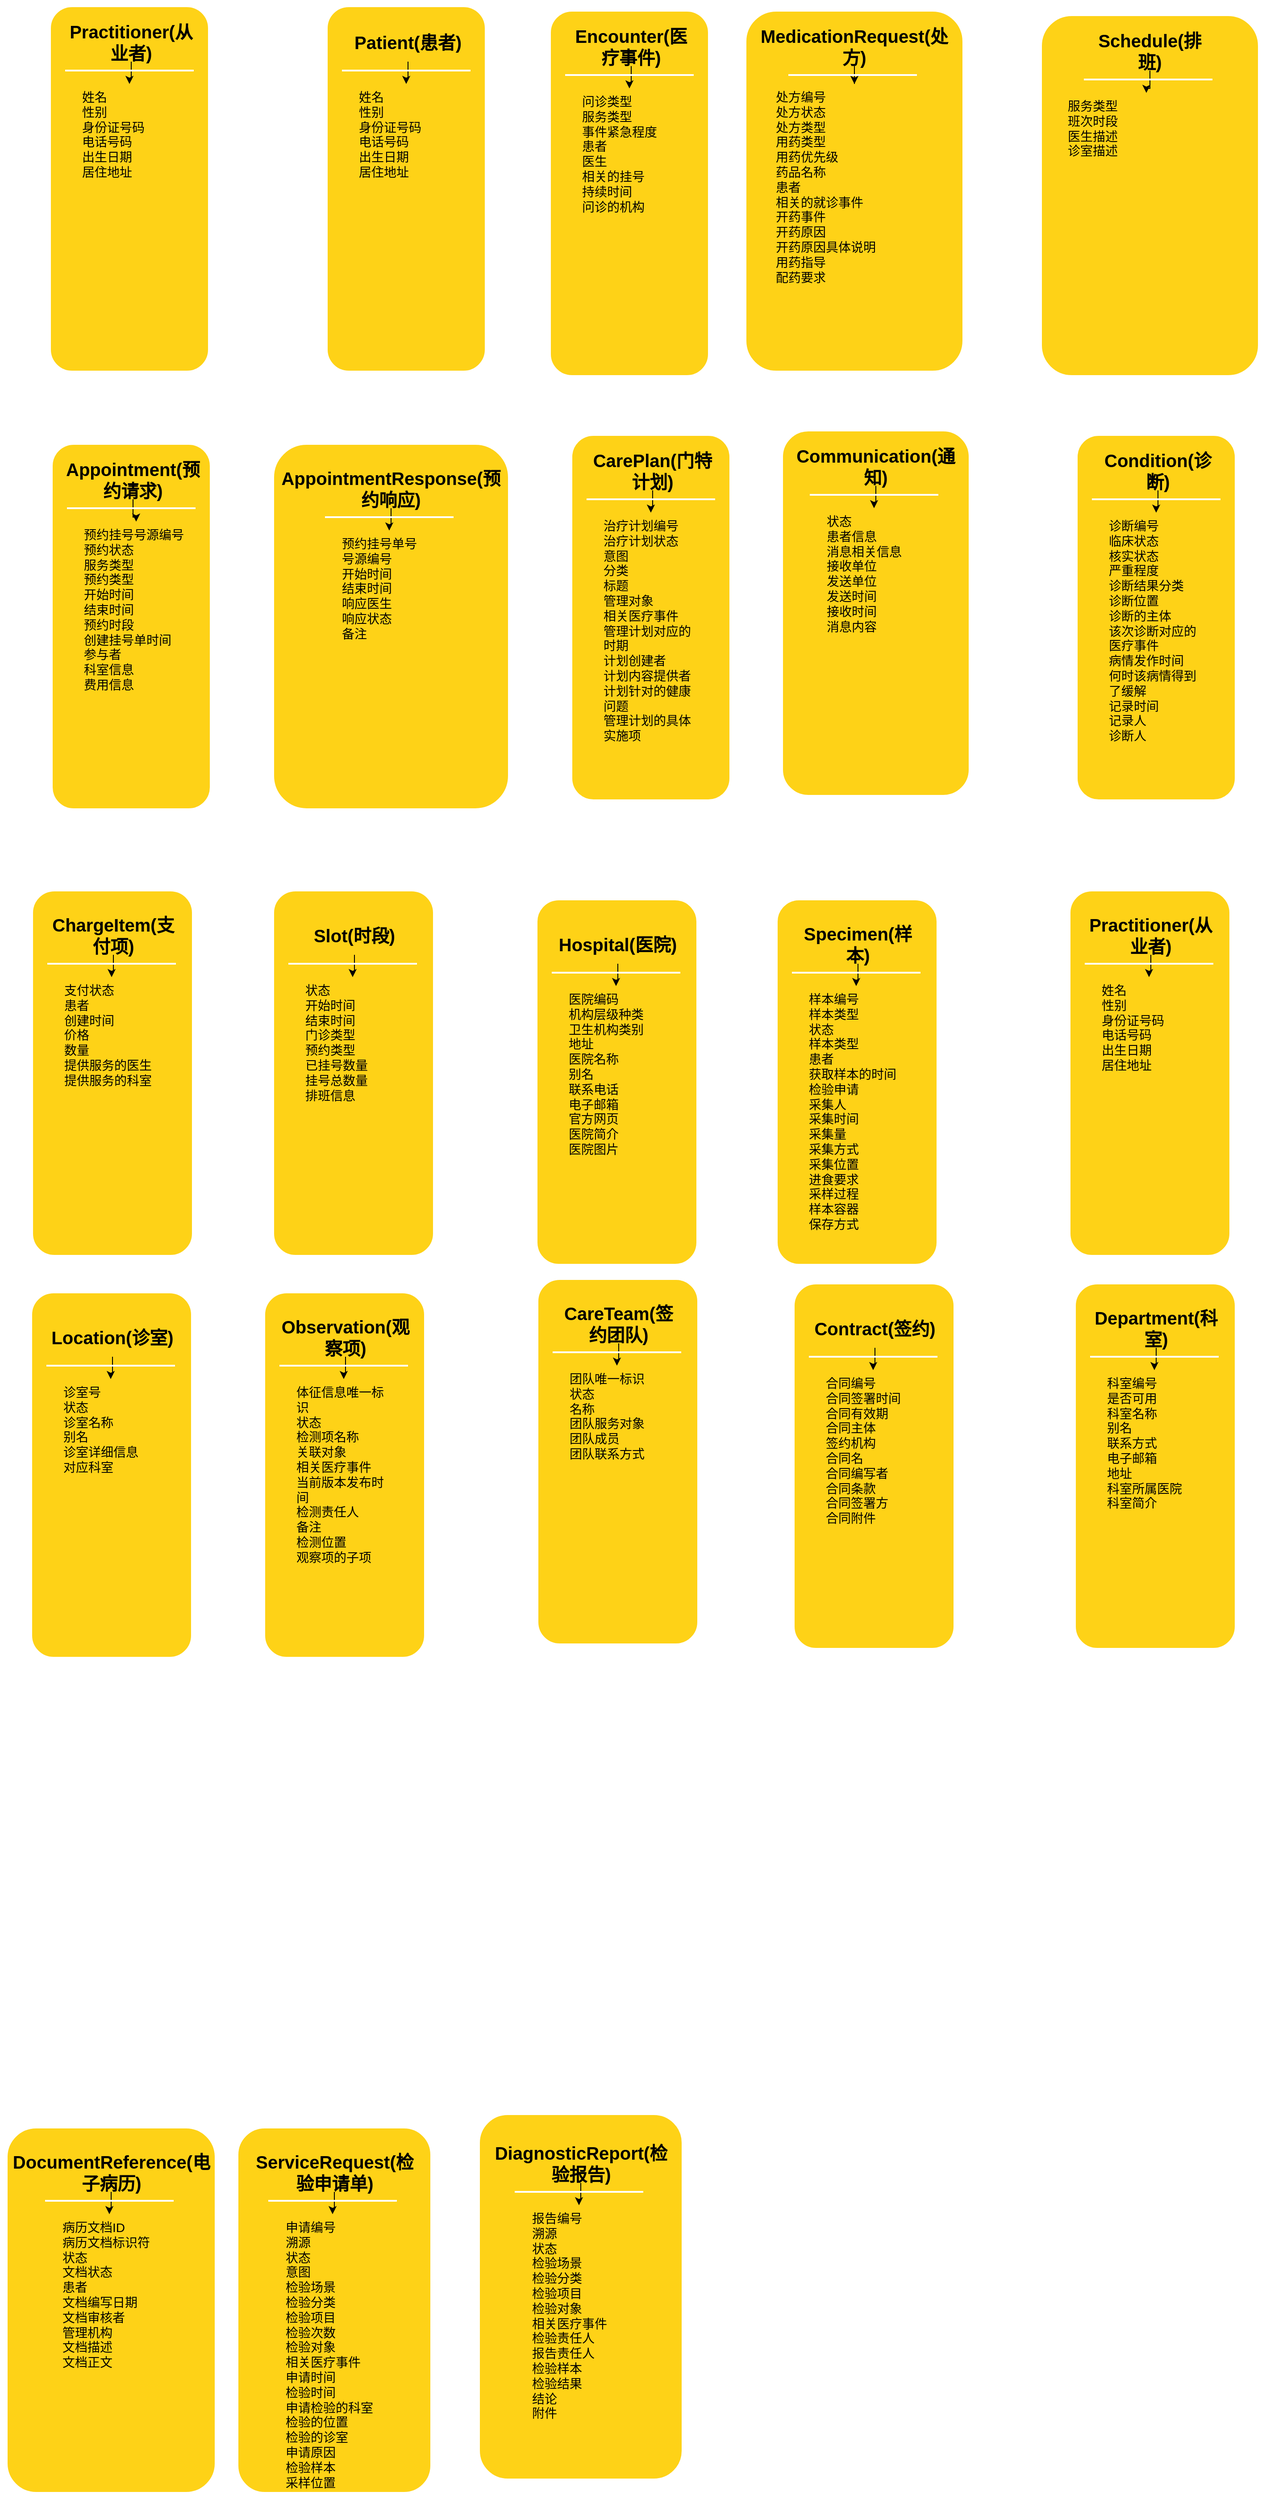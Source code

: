 <mxfile version="15.2.1" type="github">
  <diagram name="Page-1" id="12e1b939-464a-85fe-373e-61e167be1490">
    <mxGraphModel dx="1422" dy="769" grid="1" gridSize="10" guides="1" tooltips="1" connect="1" arrows="1" fold="1" page="1" pageScale="1.5" pageWidth="1169" pageHeight="826" background="none" math="0" shadow="0">
      <root>
        <mxCell id="0" />
        <mxCell id="1" parent="0" />
        <mxCell id="60da8b9f42644d3a-2" value="" style="whiteSpace=wrap;html=1;rounded=1;shadow=0;strokeWidth=8;fontSize=20;align=center;fillColor=#FED217;strokeColor=#FFFFFF;" parent="1" vertex="1">
          <mxGeometry x="440" y="200" width="184" height="415" as="geometry" />
        </mxCell>
        <mxCell id="qfdBdv0h7WUqeyIMPIq0-1" value="" style="edgeStyle=orthogonalEdgeStyle;rounded=0;orthogonalLoop=1;jettySize=auto;html=1;" parent="1" source="60da8b9f42644d3a-3" target="60da8b9f42644d3a-4" edge="1">
          <mxGeometry relative="1" as="geometry" />
        </mxCell>
        <mxCell id="60da8b9f42644d3a-3" value="Patient(患者)" style="text;html=1;strokeColor=none;fillColor=none;align=center;verticalAlign=middle;whiteSpace=wrap;rounded=0;shadow=0;fontSize=20;fontColor=#000000;fontStyle=1" parent="1" vertex="1">
          <mxGeometry x="464" y="220" width="140" height="45" as="geometry" />
        </mxCell>
        <mxCell id="60da8b9f42644d3a-4" value="姓名&lt;br&gt;性别&lt;br&gt;身份证号码&lt;br&gt;电话号码&lt;br&gt;出生日期&lt;br&gt;居住地址" style="text;html=1;strokeColor=none;fillColor=none;align=left;verticalAlign=top;whiteSpace=wrap;rounded=0;shadow=0;fontSize=14;fontColor=#000000;" parent="1" vertex="1">
          <mxGeometry x="477" y="290" width="110" height="300" as="geometry" />
        </mxCell>
        <mxCell id="60da8b9f42644d3a-6" value="" style="line;strokeWidth=2;html=1;rounded=0;shadow=0;fontSize=27;align=center;fillColor=none;strokeColor=#FFFFFF;" parent="1" vertex="1">
          <mxGeometry x="460" y="270" width="144" height="10" as="geometry" />
        </mxCell>
        <mxCell id="zRFbJm7S1wxy6Lh3OuT4-10" value="" style="whiteSpace=wrap;html=1;rounded=1;shadow=0;strokeWidth=8;fontSize=20;align=center;fillColor=#FED217;strokeColor=#FFFFFF;" vertex="1" parent="1">
          <mxGeometry x="130" y="200" width="184" height="415" as="geometry" />
        </mxCell>
        <mxCell id="zRFbJm7S1wxy6Lh3OuT4-11" value="" style="edgeStyle=orthogonalEdgeStyle;rounded=0;orthogonalLoop=1;jettySize=auto;html=1;" edge="1" parent="1" source="zRFbJm7S1wxy6Lh3OuT4-12" target="zRFbJm7S1wxy6Lh3OuT4-13">
          <mxGeometry relative="1" as="geometry" />
        </mxCell>
        <mxCell id="zRFbJm7S1wxy6Lh3OuT4-12" value="Practitioner(从业者)" style="text;html=1;strokeColor=none;fillColor=none;align=center;verticalAlign=middle;whiteSpace=wrap;rounded=0;shadow=0;fontSize=20;fontColor=#000000;fontStyle=1" vertex="1" parent="1">
          <mxGeometry x="154" y="220" width="140" height="45" as="geometry" />
        </mxCell>
        <mxCell id="zRFbJm7S1wxy6Lh3OuT4-13" value="姓名&lt;br&gt;性别&lt;br&gt;身份证号码&lt;br&gt;电话号码&lt;br&gt;出生日期&lt;br&gt;居住地址" style="text;html=1;strokeColor=none;fillColor=none;align=left;verticalAlign=top;whiteSpace=wrap;rounded=0;shadow=0;fontSize=14;fontColor=#000000;" vertex="1" parent="1">
          <mxGeometry x="167" y="290" width="110" height="300" as="geometry" />
        </mxCell>
        <mxCell id="zRFbJm7S1wxy6Lh3OuT4-14" value="" style="line;strokeWidth=2;html=1;rounded=0;shadow=0;fontSize=27;align=center;fillColor=none;strokeColor=#FFFFFF;" vertex="1" parent="1">
          <mxGeometry x="150" y="270" width="144" height="10" as="geometry" />
        </mxCell>
        <mxCell id="zRFbJm7S1wxy6Lh3OuT4-16" value="" style="whiteSpace=wrap;html=1;rounded=1;shadow=0;strokeWidth=8;fontSize=20;align=center;fillColor=#FED217;strokeColor=#FFFFFF;" vertex="1" parent="1">
          <mxGeometry x="690" y="205" width="184" height="415" as="geometry" />
        </mxCell>
        <mxCell id="zRFbJm7S1wxy6Lh3OuT4-17" value="" style="edgeStyle=orthogonalEdgeStyle;rounded=0;orthogonalLoop=1;jettySize=auto;html=1;" edge="1" parent="1" source="zRFbJm7S1wxy6Lh3OuT4-18" target="zRFbJm7S1wxy6Lh3OuT4-19">
          <mxGeometry relative="1" as="geometry" />
        </mxCell>
        <mxCell id="zRFbJm7S1wxy6Lh3OuT4-18" value="Encounter(医疗事件)" style="text;html=1;strokeColor=none;fillColor=none;align=center;verticalAlign=middle;whiteSpace=wrap;rounded=0;shadow=0;fontSize=20;fontColor=#000000;fontStyle=1" vertex="1" parent="1">
          <mxGeometry x="714" y="225" width="140" height="45" as="geometry" />
        </mxCell>
        <mxCell id="zRFbJm7S1wxy6Lh3OuT4-19" value="问诊类型&lt;br&gt;服务类型&lt;br&gt;事件紧急程度&lt;br&gt;患者&lt;br&gt;医生&lt;br&gt;相关的挂号&lt;br&gt;持续时间&lt;br&gt;问诊的机构" style="text;html=1;strokeColor=none;fillColor=none;align=left;verticalAlign=top;whiteSpace=wrap;rounded=0;shadow=0;fontSize=14;fontColor=#000000;" vertex="1" parent="1">
          <mxGeometry x="727" y="295" width="110" height="300" as="geometry" />
        </mxCell>
        <mxCell id="zRFbJm7S1wxy6Lh3OuT4-20" value="" style="line;strokeWidth=2;html=1;rounded=0;shadow=0;fontSize=27;align=center;fillColor=none;strokeColor=#FFFFFF;" vertex="1" parent="1">
          <mxGeometry x="710" y="275" width="144" height="10" as="geometry" />
        </mxCell>
        <mxCell id="zRFbJm7S1wxy6Lh3OuT4-21" value="" style="whiteSpace=wrap;html=1;rounded=1;shadow=0;strokeWidth=8;fontSize=20;align=center;fillColor=#FED217;strokeColor=#FFFFFF;" vertex="1" parent="1">
          <mxGeometry x="909" y="205" width="250" height="410" as="geometry" />
        </mxCell>
        <mxCell id="zRFbJm7S1wxy6Lh3OuT4-22" value="" style="edgeStyle=orthogonalEdgeStyle;rounded=0;orthogonalLoop=1;jettySize=auto;html=1;" edge="1" parent="1" source="zRFbJm7S1wxy6Lh3OuT4-23" target="zRFbJm7S1wxy6Lh3OuT4-24">
          <mxGeometry relative="1" as="geometry" />
        </mxCell>
        <mxCell id="zRFbJm7S1wxy6Lh3OuT4-23" value="MedicationRequest(处方)" style="text;html=1;strokeColor=none;fillColor=none;align=center;verticalAlign=middle;whiteSpace=wrap;rounded=0;shadow=0;fontSize=20;fontColor=#000000;fontStyle=1" vertex="1" parent="1">
          <mxGeometry x="964" y="225" width="140" height="45" as="geometry" />
        </mxCell>
        <mxCell id="zRFbJm7S1wxy6Lh3OuT4-24" value="处方编号&lt;br&gt;处方状态&lt;br&gt;处方类型&lt;br&gt;用药类型&lt;br&gt;用药优先级&lt;br&gt;药品名称&lt;br&gt;患者&lt;br&gt;相关的就诊事件&lt;br&gt;开药事件&lt;br&gt;开药原因&lt;br&gt;开药原因具体说明&lt;br&gt;用药指导&lt;br&gt;配药要求" style="text;html=1;strokeColor=none;fillColor=none;align=left;verticalAlign=top;whiteSpace=wrap;rounded=0;shadow=0;fontSize=14;fontColor=#000000;" vertex="1" parent="1">
          <mxGeometry x="944" y="290" width="180" height="300" as="geometry" />
        </mxCell>
        <mxCell id="zRFbJm7S1wxy6Lh3OuT4-25" value="" style="line;strokeWidth=2;html=1;rounded=0;shadow=0;fontSize=27;align=center;fillColor=none;strokeColor=#FFFFFF;" vertex="1" parent="1">
          <mxGeometry x="960" y="275" width="144" height="10" as="geometry" />
        </mxCell>
        <mxCell id="to4YBNBlUao-IPn_FhuO-3" value="" style="whiteSpace=wrap;html=1;rounded=1;shadow=0;strokeWidth=8;fontSize=20;align=center;fillColor=#FED217;strokeColor=#FFFFFF;" vertex="1" parent="1">
          <mxGeometry x="132" y="690" width="184" height="415" as="geometry" />
        </mxCell>
        <mxCell id="zRFbJm7S1wxy6Lh3OuT4-26" value="" style="whiteSpace=wrap;html=1;rounded=1;shadow=0;strokeWidth=8;fontSize=20;align=center;fillColor=#FED217;strokeColor=#FFFFFF;" vertex="1" parent="1">
          <mxGeometry x="1240" y="210" width="250" height="410" as="geometry" />
        </mxCell>
        <mxCell id="to4YBNBlUao-IPn_FhuO-4" value="" style="edgeStyle=orthogonalEdgeStyle;rounded=0;orthogonalLoop=1;jettySize=auto;html=1;" edge="1" parent="1" source="to4YBNBlUao-IPn_FhuO-5" target="to4YBNBlUao-IPn_FhuO-6">
          <mxGeometry relative="1" as="geometry" />
        </mxCell>
        <mxCell id="zRFbJm7S1wxy6Lh3OuT4-27" value="" style="edgeStyle=orthogonalEdgeStyle;rounded=0;orthogonalLoop=1;jettySize=auto;html=1;" edge="1" parent="1" source="zRFbJm7S1wxy6Lh3OuT4-28" target="zRFbJm7S1wxy6Lh3OuT4-29">
          <mxGeometry relative="1" as="geometry" />
        </mxCell>
        <mxCell id="to4YBNBlUao-IPn_FhuO-5" value="Appointment(预约请求)" style="text;html=1;strokeColor=none;fillColor=none;align=center;verticalAlign=middle;whiteSpace=wrap;rounded=0;shadow=0;fontSize=20;fontColor=#000000;fontStyle=1" vertex="1" parent="1">
          <mxGeometry x="156" y="710" width="140" height="45" as="geometry" />
        </mxCell>
        <mxCell id="zRFbJm7S1wxy6Lh3OuT4-28" value="Schedule(排班)" style="text;html=1;strokeColor=none;fillColor=none;align=center;verticalAlign=middle;whiteSpace=wrap;rounded=0;shadow=0;fontSize=20;fontColor=#000000;fontStyle=1" vertex="1" parent="1">
          <mxGeometry x="1295" y="230" width="140" height="45" as="geometry" />
        </mxCell>
        <mxCell id="to4YBNBlUao-IPn_FhuO-6" value="&lt;div&gt;预约挂号号源编号&lt;/div&gt;&lt;div&gt;预约状态&lt;/div&gt;&lt;div&gt;服务类型&lt;/div&gt;&lt;div&gt;预约类型&lt;/div&gt;&lt;div&gt;开始时间&lt;/div&gt;&lt;div&gt;结束时间&lt;/div&gt;&lt;div&gt;预约时段&lt;/div&gt;&lt;div&gt;创建挂号单时间&lt;/div&gt;&lt;div&gt;参与者&lt;/div&gt;&lt;div&gt;科室信息&lt;/div&gt;&lt;div&gt;费用信息&lt;/div&gt;" style="text;html=1;strokeColor=none;fillColor=none;align=left;verticalAlign=top;whiteSpace=wrap;rounded=0;shadow=0;fontSize=14;fontColor=#000000;" vertex="1" parent="1">
          <mxGeometry x="169" y="780" width="121" height="300" as="geometry" />
        </mxCell>
        <mxCell id="zRFbJm7S1wxy6Lh3OuT4-29" value="服务类型&lt;br&gt;班次时段&lt;br&gt;医生描述&lt;br&gt;诊室描述" style="text;html=1;strokeColor=none;fillColor=none;align=left;verticalAlign=top;whiteSpace=wrap;rounded=0;shadow=0;fontSize=14;fontColor=#000000;" vertex="1" parent="1">
          <mxGeometry x="1271" y="300" width="180" height="300" as="geometry" />
        </mxCell>
        <mxCell id="to4YBNBlUao-IPn_FhuO-7" value="" style="line;strokeWidth=2;html=1;rounded=0;shadow=0;fontSize=27;align=center;fillColor=none;strokeColor=#FFFFFF;" vertex="1" parent="1">
          <mxGeometry x="152" y="760" width="144" height="10" as="geometry" />
        </mxCell>
        <mxCell id="zRFbJm7S1wxy6Lh3OuT4-30" value="" style="line;strokeWidth=2;html=1;rounded=0;shadow=0;fontSize=27;align=center;fillColor=none;strokeColor=#FFFFFF;" vertex="1" parent="1">
          <mxGeometry x="1291" y="280" width="144" height="10" as="geometry" />
        </mxCell>
        <mxCell id="zRFbJm7S1wxy6Lh3OuT4-31" value="" style="whiteSpace=wrap;html=1;rounded=1;shadow=0;strokeWidth=8;fontSize=20;align=center;fillColor=#FED217;strokeColor=#FFFFFF;" vertex="1" parent="1">
          <mxGeometry x="110" y="1190" width="186" height="415" as="geometry" />
        </mxCell>
        <mxCell id="to4YBNBlUao-IPn_FhuO-16" value="" style="whiteSpace=wrap;html=1;rounded=1;shadow=0;strokeWidth=8;fontSize=20;align=center;fillColor=#FED217;strokeColor=#FFFFFF;" vertex="1" parent="1">
          <mxGeometry x="380" y="690" width="270" height="415" as="geometry" />
        </mxCell>
        <mxCell id="zRFbJm7S1wxy6Lh3OuT4-32" value="" style="edgeStyle=orthogonalEdgeStyle;rounded=0;orthogonalLoop=1;jettySize=auto;html=1;" edge="1" parent="1" source="zRFbJm7S1wxy6Lh3OuT4-33" target="zRFbJm7S1wxy6Lh3OuT4-34">
          <mxGeometry relative="1" as="geometry" />
        </mxCell>
        <mxCell id="to4YBNBlUao-IPn_FhuO-17" value="" style="edgeStyle=orthogonalEdgeStyle;rounded=0;orthogonalLoop=1;jettySize=auto;html=1;" edge="1" parent="1" source="to4YBNBlUao-IPn_FhuO-18" target="to4YBNBlUao-IPn_FhuO-19">
          <mxGeometry relative="1" as="geometry" />
        </mxCell>
        <mxCell id="zRFbJm7S1wxy6Lh3OuT4-33" value="ChargeItem(支付项)" style="text;html=1;strokeColor=none;fillColor=none;align=center;verticalAlign=middle;whiteSpace=wrap;rounded=0;shadow=0;fontSize=20;fontColor=#000000;fontStyle=1" vertex="1" parent="1">
          <mxGeometry x="134" y="1220" width="140" height="45" as="geometry" />
        </mxCell>
        <mxCell id="to4YBNBlUao-IPn_FhuO-18" value="AppointmentResponse(预约响应)" style="text;html=1;strokeColor=none;fillColor=none;align=center;verticalAlign=middle;whiteSpace=wrap;rounded=0;shadow=0;fontSize=20;fontColor=#000000;fontStyle=1" vertex="1" parent="1">
          <mxGeometry x="445" y="720" width="140" height="45" as="geometry" />
        </mxCell>
        <mxCell id="zRFbJm7S1wxy6Lh3OuT4-34" value="支付状态&lt;br&gt;患者&lt;br&gt;创建时间&lt;br&gt;价格&lt;br&gt;数量&lt;br&gt;提供服务的医生&lt;br&gt;提供服务的科室" style="text;html=1;strokeColor=none;fillColor=none;align=left;verticalAlign=top;whiteSpace=wrap;rounded=0;shadow=0;fontSize=14;fontColor=#000000;" vertex="1" parent="1">
          <mxGeometry x="147" y="1290" width="110" height="300" as="geometry" />
        </mxCell>
        <mxCell id="to4YBNBlUao-IPn_FhuO-19" value="&lt;div&gt;预约挂号单号&lt;/div&gt;&lt;div&gt;号源编号&lt;/div&gt;&lt;div&gt;开始时间&lt;/div&gt;&lt;div&gt;结束时间&lt;/div&gt;&lt;div&gt;响应医生&lt;/div&gt;&lt;div&gt;响应状态&lt;/div&gt;&lt;div&gt;备注&lt;/div&gt;" style="text;html=1;strokeColor=none;fillColor=none;align=left;verticalAlign=top;whiteSpace=wrap;rounded=0;shadow=0;fontSize=14;fontColor=#000000;" vertex="1" parent="1">
          <mxGeometry x="458" y="790" width="110" height="300" as="geometry" />
        </mxCell>
        <mxCell id="zRFbJm7S1wxy6Lh3OuT4-35" value="" style="line;strokeWidth=2;html=1;rounded=0;shadow=0;fontSize=27;align=center;fillColor=none;strokeColor=#FFFFFF;" vertex="1" parent="1">
          <mxGeometry x="130" y="1270" width="144" height="10" as="geometry" />
        </mxCell>
        <mxCell id="to4YBNBlUao-IPn_FhuO-20" value="" style="line;strokeWidth=2;html=1;rounded=0;shadow=0;fontSize=27;align=center;fillColor=none;strokeColor=#FFFFFF;" vertex="1" parent="1">
          <mxGeometry x="441" y="770" width="144" height="10" as="geometry" />
        </mxCell>
        <mxCell id="zRFbJm7S1wxy6Lh3OuT4-36" value="" style="whiteSpace=wrap;html=1;rounded=1;shadow=0;strokeWidth=8;fontSize=20;align=center;fillColor=#FED217;strokeColor=#FFFFFF;" vertex="1" parent="1">
          <mxGeometry x="380" y="1190" width="186" height="415" as="geometry" />
        </mxCell>
        <mxCell id="to4YBNBlUao-IPn_FhuO-21" value="" style="whiteSpace=wrap;html=1;rounded=1;shadow=0;strokeWidth=8;fontSize=20;align=center;fillColor=#FED217;strokeColor=#FFFFFF;" vertex="1" parent="1">
          <mxGeometry x="714" y="680" width="184" height="415" as="geometry" />
        </mxCell>
        <mxCell id="zRFbJm7S1wxy6Lh3OuT4-37" value="" style="edgeStyle=orthogonalEdgeStyle;rounded=0;orthogonalLoop=1;jettySize=auto;html=1;" edge="1" parent="1" source="zRFbJm7S1wxy6Lh3OuT4-38" target="zRFbJm7S1wxy6Lh3OuT4-39">
          <mxGeometry relative="1" as="geometry" />
        </mxCell>
        <mxCell id="to4YBNBlUao-IPn_FhuO-22" value="" style="edgeStyle=orthogonalEdgeStyle;rounded=0;orthogonalLoop=1;jettySize=auto;html=1;" edge="1" parent="1" source="to4YBNBlUao-IPn_FhuO-23" target="to4YBNBlUao-IPn_FhuO-24">
          <mxGeometry relative="1" as="geometry" />
        </mxCell>
        <mxCell id="zRFbJm7S1wxy6Lh3OuT4-38" value="Slot(时段)" style="text;html=1;strokeColor=none;fillColor=none;align=center;verticalAlign=middle;whiteSpace=wrap;rounded=0;shadow=0;fontSize=20;fontColor=#000000;fontStyle=1" vertex="1" parent="1">
          <mxGeometry x="404" y="1220" width="140" height="45" as="geometry" />
        </mxCell>
        <mxCell id="to4YBNBlUao-IPn_FhuO-23" value="CarePlan(门特计划)" style="text;html=1;strokeColor=none;fillColor=none;align=center;verticalAlign=middle;whiteSpace=wrap;rounded=0;shadow=0;fontSize=20;fontColor=#000000;fontStyle=1" vertex="1" parent="1">
          <mxGeometry x="738" y="700" width="140" height="45" as="geometry" />
        </mxCell>
        <mxCell id="zRFbJm7S1wxy6Lh3OuT4-39" value="状态&lt;br&gt;开始时间&lt;br&gt;结束时间&lt;br&gt;门诊类型&lt;br&gt;预约类型&lt;br&gt;已挂号数量&lt;br&gt;挂号总数量&lt;br&gt;排班信息&lt;br&gt;" style="text;html=1;strokeColor=none;fillColor=none;align=left;verticalAlign=top;whiteSpace=wrap;rounded=0;shadow=0;fontSize=14;fontColor=#000000;" vertex="1" parent="1">
          <mxGeometry x="417" y="1290" width="110" height="300" as="geometry" />
        </mxCell>
        <mxCell id="to4YBNBlUao-IPn_FhuO-24" value="&lt;div&gt;治疗计划编号&lt;/div&gt;&lt;div&gt;治疗计划状态&lt;/div&gt;&lt;div&gt;意图&lt;/div&gt;&lt;div&gt;分类&lt;/div&gt;&lt;div&gt;标题&lt;/div&gt;&lt;div&gt;管理对象&lt;/div&gt;&lt;div&gt;相关医疗事件&lt;/div&gt;&lt;div&gt;管理计划对应的时期&lt;/div&gt;&lt;div&gt;计划创建者&lt;/div&gt;&lt;div&gt;计划内容提供者&lt;/div&gt;&lt;div&gt;计划针对的健康问题&lt;/div&gt;&lt;div&gt;管理计划的具体实施项&lt;/div&gt;&lt;div&gt;&lt;br&gt;&lt;/div&gt;" style="text;html=1;strokeColor=none;fillColor=none;align=left;verticalAlign=top;whiteSpace=wrap;rounded=0;shadow=0;fontSize=14;fontColor=#000000;" vertex="1" parent="1">
          <mxGeometry x="751" y="770" width="110" height="300" as="geometry" />
        </mxCell>
        <mxCell id="zRFbJm7S1wxy6Lh3OuT4-40" value="" style="line;strokeWidth=2;html=1;rounded=0;shadow=0;fontSize=27;align=center;fillColor=none;strokeColor=#FFFFFF;" vertex="1" parent="1">
          <mxGeometry x="400" y="1270" width="144" height="10" as="geometry" />
        </mxCell>
        <mxCell id="to4YBNBlUao-IPn_FhuO-25" value="" style="line;strokeWidth=2;html=1;rounded=0;shadow=0;fontSize=27;align=center;fillColor=none;strokeColor=#FFFFFF;" vertex="1" parent="1">
          <mxGeometry x="734" y="750" width="144" height="10" as="geometry" />
        </mxCell>
        <mxCell id="to4YBNBlUao-IPn_FhuO-26" value="" style="whiteSpace=wrap;html=1;rounded=1;shadow=0;strokeWidth=8;fontSize=20;align=center;fillColor=#FED217;strokeColor=#FFFFFF;" vertex="1" parent="1">
          <mxGeometry x="950" y="675" width="216" height="415" as="geometry" />
        </mxCell>
        <mxCell id="to4YBNBlUao-IPn_FhuO-27" value="" style="edgeStyle=orthogonalEdgeStyle;rounded=0;orthogonalLoop=1;jettySize=auto;html=1;" edge="1" parent="1" source="to4YBNBlUao-IPn_FhuO-28" target="to4YBNBlUao-IPn_FhuO-29">
          <mxGeometry relative="1" as="geometry" />
        </mxCell>
        <mxCell id="to4YBNBlUao-IPn_FhuO-28" value="Communication(通知)" style="text;html=1;strokeColor=none;fillColor=none;align=center;verticalAlign=middle;whiteSpace=wrap;rounded=0;shadow=0;fontSize=20;fontColor=#000000;fontStyle=1" vertex="1" parent="1">
          <mxGeometry x="988" y="695" width="140" height="45" as="geometry" />
        </mxCell>
        <mxCell id="to4YBNBlUao-IPn_FhuO-29" value="&lt;div&gt;状态&lt;/div&gt;&lt;div&gt;患者信息&lt;/div&gt;&lt;div&gt;消息相关信息&lt;/div&gt;&lt;div&gt;接收单位&lt;/div&gt;&lt;div&gt;发送单位&lt;/div&gt;&lt;div&gt;发送时间&lt;/div&gt;&lt;div&gt;接收时间&lt;/div&gt;&lt;div&gt;消息内容&lt;/div&gt;" style="text;html=1;strokeColor=none;fillColor=none;align=left;verticalAlign=top;whiteSpace=wrap;rounded=0;shadow=0;fontSize=14;fontColor=#000000;" vertex="1" parent="1">
          <mxGeometry x="1001" y="765" width="110" height="300" as="geometry" />
        </mxCell>
        <mxCell id="to4YBNBlUao-IPn_FhuO-30" value="" style="line;strokeWidth=2;html=1;rounded=0;shadow=0;fontSize=27;align=center;fillColor=none;strokeColor=#FFFFFF;" vertex="1" parent="1">
          <mxGeometry x="984" y="745" width="144" height="10" as="geometry" />
        </mxCell>
        <mxCell id="zRFbJm7S1wxy6Lh3OuT4-61" value="" style="whiteSpace=wrap;html=1;rounded=1;shadow=0;strokeWidth=8;fontSize=20;align=center;fillColor=#FED217;strokeColor=#FFFFFF;" vertex="1" parent="1">
          <mxGeometry x="675" y="1200" width="186" height="415" as="geometry" />
        </mxCell>
        <mxCell id="to4YBNBlUao-IPn_FhuO-31" value="" style="whiteSpace=wrap;html=1;rounded=1;shadow=0;strokeWidth=8;fontSize=20;align=center;fillColor=#FED217;strokeColor=#FFFFFF;" vertex="1" parent="1">
          <mxGeometry x="1280" y="680" width="184" height="415" as="geometry" />
        </mxCell>
        <mxCell id="zRFbJm7S1wxy6Lh3OuT4-62" value="" style="edgeStyle=orthogonalEdgeStyle;rounded=0;orthogonalLoop=1;jettySize=auto;html=1;" edge="1" parent="1" source="zRFbJm7S1wxy6Lh3OuT4-63" target="zRFbJm7S1wxy6Lh3OuT4-64">
          <mxGeometry relative="1" as="geometry" />
        </mxCell>
        <mxCell id="to4YBNBlUao-IPn_FhuO-32" value="" style="edgeStyle=orthogonalEdgeStyle;rounded=0;orthogonalLoop=1;jettySize=auto;html=1;" edge="1" parent="1" source="to4YBNBlUao-IPn_FhuO-33" target="to4YBNBlUao-IPn_FhuO-34">
          <mxGeometry relative="1" as="geometry" />
        </mxCell>
        <mxCell id="zRFbJm7S1wxy6Lh3OuT4-63" value="Hospital(医院)" style="text;html=1;strokeColor=none;fillColor=none;align=center;verticalAlign=middle;whiteSpace=wrap;rounded=0;shadow=0;fontSize=20;fontColor=#000000;fontStyle=1" vertex="1" parent="1">
          <mxGeometry x="699" y="1230" width="140" height="45" as="geometry" />
        </mxCell>
        <mxCell id="to4YBNBlUao-IPn_FhuO-33" value="Condition(诊断)" style="text;html=1;strokeColor=none;fillColor=none;align=center;verticalAlign=middle;whiteSpace=wrap;rounded=0;shadow=0;fontSize=20;fontColor=#000000;fontStyle=1" vertex="1" parent="1">
          <mxGeometry x="1304" y="700" width="140" height="45" as="geometry" />
        </mxCell>
        <mxCell id="zRFbJm7S1wxy6Lh3OuT4-64" value="医院编码&lt;br&gt;机构层级种类&lt;br&gt;卫生机构类别&lt;br&gt;地址&lt;br&gt;医院名称&lt;br&gt;别名&lt;br&gt;联系电话&lt;br&gt;电子邮箱&lt;br&gt;官方网页&lt;br&gt;医院简介&lt;br&gt;医院图片" style="text;html=1;strokeColor=none;fillColor=none;align=left;verticalAlign=top;whiteSpace=wrap;rounded=0;shadow=0;fontSize=14;fontColor=#000000;" vertex="1" parent="1">
          <mxGeometry x="712" y="1300" width="110" height="300" as="geometry" />
        </mxCell>
        <mxCell id="to4YBNBlUao-IPn_FhuO-34" value="&lt;div&gt;诊断编号&lt;/div&gt;&lt;div&gt;临床状态&lt;/div&gt;&lt;div&gt;核实状态&lt;/div&gt;&lt;div&gt;严重程度&lt;/div&gt;&lt;div&gt;诊断结果分类&lt;/div&gt;&lt;div&gt;诊断位置&lt;/div&gt;&lt;div&gt;诊断的主体&lt;/div&gt;&lt;div&gt;该次诊断对应的医疗事件&lt;/div&gt;&lt;div&gt;病情发作时间&lt;/div&gt;&lt;div&gt;何时该病情得到了缓解&lt;/div&gt;&lt;div&gt;记录时间&lt;/div&gt;&lt;div&gt;记录人&lt;/div&gt;&lt;div&gt;诊断人&lt;/div&gt;&lt;div&gt;&lt;br&gt;&lt;/div&gt;" style="text;html=1;strokeColor=none;fillColor=none;align=left;verticalAlign=top;whiteSpace=wrap;rounded=0;shadow=0;fontSize=14;fontColor=#000000;" vertex="1" parent="1">
          <mxGeometry x="1317" y="770" width="110" height="300" as="geometry" />
        </mxCell>
        <mxCell id="zRFbJm7S1wxy6Lh3OuT4-65" value="" style="line;strokeWidth=2;html=1;rounded=0;shadow=0;fontSize=27;align=center;fillColor=none;strokeColor=#FFFFFF;" vertex="1" parent="1">
          <mxGeometry x="695" y="1280" width="144" height="10" as="geometry" />
        </mxCell>
        <mxCell id="to4YBNBlUao-IPn_FhuO-35" value="" style="line;strokeWidth=2;html=1;rounded=0;shadow=0;fontSize=27;align=center;fillColor=none;strokeColor=#FFFFFF;" vertex="1" parent="1">
          <mxGeometry x="1300" y="750" width="144" height="10" as="geometry" />
        </mxCell>
        <mxCell id="zRFbJm7S1wxy6Lh3OuT4-66" value="" style="whiteSpace=wrap;html=1;rounded=1;shadow=0;strokeWidth=8;fontSize=20;align=center;fillColor=#FED217;strokeColor=#FFFFFF;" vertex="1" parent="1">
          <mxGeometry x="944" y="1200" width="186" height="415" as="geometry" />
        </mxCell>
        <mxCell id="zRFbJm7S1wxy6Lh3OuT4-67" value="" style="edgeStyle=orthogonalEdgeStyle;rounded=0;orthogonalLoop=1;jettySize=auto;html=1;" edge="1" parent="1" source="zRFbJm7S1wxy6Lh3OuT4-68" target="zRFbJm7S1wxy6Lh3OuT4-69">
          <mxGeometry relative="1" as="geometry" />
        </mxCell>
        <mxCell id="zRFbJm7S1wxy6Lh3OuT4-68" value="Specimen(样本)" style="text;html=1;strokeColor=none;fillColor=none;align=center;verticalAlign=middle;whiteSpace=wrap;rounded=0;shadow=0;fontSize=20;fontColor=#000000;fontStyle=1" vertex="1" parent="1">
          <mxGeometry x="968" y="1230" width="140" height="45" as="geometry" />
        </mxCell>
        <mxCell id="zRFbJm7S1wxy6Lh3OuT4-69" value="样本编号&lt;br&gt;样本类型&lt;br&gt;状态&lt;br&gt;样本类型&lt;br&gt;患者&lt;br&gt;获取样本的时间&lt;br&gt;检验申请&lt;br&gt;采集人&lt;br&gt;采集时间&lt;br&gt;采集量&lt;br&gt;采集方式&lt;br&gt;采集位置&lt;br&gt;进食要求&lt;br&gt;采样过程&lt;br&gt;样本容器&lt;br&gt;保存方式&lt;br&gt;" style="text;html=1;strokeColor=none;fillColor=none;align=left;verticalAlign=top;whiteSpace=wrap;rounded=0;shadow=0;fontSize=14;fontColor=#000000;" vertex="1" parent="1">
          <mxGeometry x="981" y="1300" width="110" height="300" as="geometry" />
        </mxCell>
        <mxCell id="zRFbJm7S1wxy6Lh3OuT4-70" value="" style="line;strokeWidth=2;html=1;rounded=0;shadow=0;fontSize=27;align=center;fillColor=none;strokeColor=#FFFFFF;" vertex="1" parent="1">
          <mxGeometry x="964" y="1280" width="144" height="10" as="geometry" />
        </mxCell>
        <mxCell id="zRFbJm7S1wxy6Lh3OuT4-71" value="" style="whiteSpace=wrap;html=1;rounded=1;shadow=0;strokeWidth=8;fontSize=20;align=center;fillColor=#FED217;strokeColor=#FFFFFF;" vertex="1" parent="1">
          <mxGeometry x="1272" y="1190" width="186" height="415" as="geometry" />
        </mxCell>
        <mxCell id="zRFbJm7S1wxy6Lh3OuT4-72" value="" style="edgeStyle=orthogonalEdgeStyle;rounded=0;orthogonalLoop=1;jettySize=auto;html=1;" edge="1" parent="1" source="zRFbJm7S1wxy6Lh3OuT4-73" target="zRFbJm7S1wxy6Lh3OuT4-74">
          <mxGeometry relative="1" as="geometry" />
        </mxCell>
        <mxCell id="zRFbJm7S1wxy6Lh3OuT4-73" value="Practitioner(从业者)" style="text;html=1;strokeColor=none;fillColor=none;align=center;verticalAlign=middle;whiteSpace=wrap;rounded=0;shadow=0;fontSize=20;fontColor=#000000;fontStyle=1" vertex="1" parent="1">
          <mxGeometry x="1296" y="1220" width="140" height="45" as="geometry" />
        </mxCell>
        <mxCell id="zRFbJm7S1wxy6Lh3OuT4-74" value="姓名&lt;br&gt;性别&lt;br&gt;身份证号码&lt;br&gt;电话号码&lt;br&gt;出生日期&lt;br&gt;居住地址" style="text;html=1;strokeColor=none;fillColor=none;align=left;verticalAlign=top;whiteSpace=wrap;rounded=0;shadow=0;fontSize=14;fontColor=#000000;" vertex="1" parent="1">
          <mxGeometry x="1309" y="1290" width="110" height="300" as="geometry" />
        </mxCell>
        <mxCell id="zRFbJm7S1wxy6Lh3OuT4-75" value="" style="line;strokeWidth=2;html=1;rounded=0;shadow=0;fontSize=27;align=center;fillColor=none;strokeColor=#FFFFFF;" vertex="1" parent="1">
          <mxGeometry x="1292" y="1270" width="144" height="10" as="geometry" />
        </mxCell>
        <mxCell id="to4YBNBlUao-IPn_FhuO-36" value="" style="whiteSpace=wrap;html=1;rounded=1;shadow=0;strokeWidth=8;fontSize=20;align=center;fillColor=#FED217;strokeColor=#FFFFFF;" vertex="1" parent="1">
          <mxGeometry x="109" y="1640" width="186" height="415" as="geometry" />
        </mxCell>
        <mxCell id="to4YBNBlUao-IPn_FhuO-37" value="" style="edgeStyle=orthogonalEdgeStyle;rounded=0;orthogonalLoop=1;jettySize=auto;html=1;" edge="1" parent="1" source="to4YBNBlUao-IPn_FhuO-38" target="to4YBNBlUao-IPn_FhuO-39">
          <mxGeometry relative="1" as="geometry" />
        </mxCell>
        <mxCell id="to4YBNBlUao-IPn_FhuO-38" value="Location(诊室)" style="text;html=1;strokeColor=none;fillColor=none;align=center;verticalAlign=middle;whiteSpace=wrap;rounded=0;shadow=0;fontSize=20;fontColor=#000000;fontStyle=1" vertex="1" parent="1">
          <mxGeometry x="133" y="1670" width="140" height="45" as="geometry" />
        </mxCell>
        <mxCell id="to4YBNBlUao-IPn_FhuO-39" value="&lt;div&gt;诊室号&lt;/div&gt;&lt;div&gt;状态&lt;/div&gt;&lt;div&gt;诊室名称&lt;/div&gt;&lt;div&gt;别名&lt;/div&gt;&lt;div&gt;诊室详细信息&lt;/div&gt;&lt;div&gt;对应科室&lt;/div&gt;" style="text;html=1;strokeColor=none;fillColor=none;align=left;verticalAlign=top;whiteSpace=wrap;rounded=0;shadow=0;fontSize=14;fontColor=#000000;" vertex="1" parent="1">
          <mxGeometry x="146" y="1740" width="110" height="300" as="geometry" />
        </mxCell>
        <mxCell id="to4YBNBlUao-IPn_FhuO-40" value="" style="line;strokeWidth=2;html=1;rounded=0;shadow=0;fontSize=27;align=center;fillColor=none;strokeColor=#FFFFFF;" vertex="1" parent="1">
          <mxGeometry x="129" y="1720" width="144" height="10" as="geometry" />
        </mxCell>
        <mxCell id="to4YBNBlUao-IPn_FhuO-56" value="" style="whiteSpace=wrap;html=1;rounded=1;shadow=0;strokeWidth=8;fontSize=20;align=center;fillColor=#FED217;strokeColor=#FFFFFF;" vertex="1" parent="1">
          <mxGeometry x="1278" y="1630" width="186" height="415" as="geometry" />
        </mxCell>
        <mxCell id="to4YBNBlUao-IPn_FhuO-57" value="" style="edgeStyle=orthogonalEdgeStyle;rounded=0;orthogonalLoop=1;jettySize=auto;html=1;" edge="1" parent="1" source="to4YBNBlUao-IPn_FhuO-58" target="to4YBNBlUao-IPn_FhuO-59">
          <mxGeometry relative="1" as="geometry" />
        </mxCell>
        <mxCell id="to4YBNBlUao-IPn_FhuO-58" value="Department(科室)" style="text;html=1;strokeColor=none;fillColor=none;align=center;verticalAlign=middle;whiteSpace=wrap;rounded=0;shadow=0;fontSize=20;fontColor=#000000;fontStyle=1" vertex="1" parent="1">
          <mxGeometry x="1302" y="1660" width="140" height="45" as="geometry" />
        </mxCell>
        <mxCell id="to4YBNBlUao-IPn_FhuO-59" value="&lt;div&gt;科室编号&lt;/div&gt;&lt;div&gt;是否可用&lt;/div&gt;&lt;div&gt;科室名称&lt;/div&gt;&lt;div&gt;别名&lt;/div&gt;&lt;div&gt;联系方式&lt;/div&gt;&lt;div&gt;电子邮箱&lt;/div&gt;&lt;div&gt;地址&lt;/div&gt;&lt;div&gt;科室所属医院&lt;/div&gt;&lt;div&gt;科室简介&lt;/div&gt;" style="text;html=1;strokeColor=none;fillColor=none;align=left;verticalAlign=top;whiteSpace=wrap;rounded=0;shadow=0;fontSize=14;fontColor=#000000;" vertex="1" parent="1">
          <mxGeometry x="1315" y="1730" width="110" height="300" as="geometry" />
        </mxCell>
        <mxCell id="to4YBNBlUao-IPn_FhuO-60" value="" style="line;strokeWidth=2;html=1;rounded=0;shadow=0;fontSize=27;align=center;fillColor=none;strokeColor=#FFFFFF;" vertex="1" parent="1">
          <mxGeometry x="1298" y="1710" width="144" height="10" as="geometry" />
        </mxCell>
        <mxCell id="to4YBNBlUao-IPn_FhuO-61" value="" style="whiteSpace=wrap;html=1;rounded=1;shadow=0;strokeWidth=8;fontSize=20;align=center;fillColor=#FED217;strokeColor=#FFFFFF;" vertex="1" parent="1">
          <mxGeometry x="963" y="1630" width="186" height="415" as="geometry" />
        </mxCell>
        <mxCell id="to4YBNBlUao-IPn_FhuO-62" value="" style="edgeStyle=orthogonalEdgeStyle;rounded=0;orthogonalLoop=1;jettySize=auto;html=1;" edge="1" parent="1" source="to4YBNBlUao-IPn_FhuO-63" target="to4YBNBlUao-IPn_FhuO-64">
          <mxGeometry relative="1" as="geometry" />
        </mxCell>
        <mxCell id="to4YBNBlUao-IPn_FhuO-63" value="Contract(签约)" style="text;html=1;strokeColor=none;fillColor=none;align=center;verticalAlign=middle;whiteSpace=wrap;rounded=0;shadow=0;fontSize=20;fontColor=#000000;fontStyle=1" vertex="1" parent="1">
          <mxGeometry x="987" y="1660" width="140" height="45" as="geometry" />
        </mxCell>
        <mxCell id="to4YBNBlUao-IPn_FhuO-64" value="&lt;div&gt;合同编号&lt;/div&gt;&lt;div&gt;合同签署时间&lt;/div&gt;&lt;div&gt;合同有效期&lt;/div&gt;&lt;div&gt;合同主体&lt;/div&gt;&lt;div&gt;签约机构&lt;/div&gt;&lt;div&gt;合同名&lt;/div&gt;&lt;div&gt;合同编写者&lt;/div&gt;&lt;div&gt;合同条款&lt;/div&gt;&lt;div&gt;合同签署方&lt;/div&gt;&lt;div&gt;合同附件&lt;/div&gt;" style="text;html=1;strokeColor=none;fillColor=none;align=left;verticalAlign=top;whiteSpace=wrap;rounded=0;shadow=0;fontSize=14;fontColor=#000000;" vertex="1" parent="1">
          <mxGeometry x="1000" y="1730" width="110" height="300" as="geometry" />
        </mxCell>
        <mxCell id="to4YBNBlUao-IPn_FhuO-65" value="" style="line;strokeWidth=2;html=1;rounded=0;shadow=0;fontSize=27;align=center;fillColor=none;strokeColor=#FFFFFF;" vertex="1" parent="1">
          <mxGeometry x="983" y="1710" width="144" height="10" as="geometry" />
        </mxCell>
        <mxCell id="to4YBNBlUao-IPn_FhuO-66" value="" style="whiteSpace=wrap;html=1;rounded=1;shadow=0;strokeWidth=8;fontSize=20;align=center;fillColor=#FED217;strokeColor=#FFFFFF;" vertex="1" parent="1">
          <mxGeometry x="676" y="1625" width="186" height="415" as="geometry" />
        </mxCell>
        <mxCell id="to4YBNBlUao-IPn_FhuO-67" value="" style="edgeStyle=orthogonalEdgeStyle;rounded=0;orthogonalLoop=1;jettySize=auto;html=1;" edge="1" parent="1" source="to4YBNBlUao-IPn_FhuO-68" target="to4YBNBlUao-IPn_FhuO-69">
          <mxGeometry relative="1" as="geometry" />
        </mxCell>
        <mxCell id="to4YBNBlUao-IPn_FhuO-68" value="CareTeam(签约团队)" style="text;html=1;strokeColor=none;fillColor=none;align=center;verticalAlign=middle;whiteSpace=wrap;rounded=0;shadow=0;fontSize=20;fontColor=#000000;fontStyle=1" vertex="1" parent="1">
          <mxGeometry x="700" y="1655" width="140" height="45" as="geometry" />
        </mxCell>
        <mxCell id="to4YBNBlUao-IPn_FhuO-69" value="&lt;div&gt;团队唯一标识&lt;/div&gt;&lt;div&gt;状态&lt;/div&gt;&lt;div&gt;名称&lt;/div&gt;&lt;div&gt;团队服务对象&lt;/div&gt;&lt;div&gt;团队成员&lt;/div&gt;&lt;div&gt;团队联系方式&lt;/div&gt;" style="text;html=1;strokeColor=none;fillColor=none;align=left;verticalAlign=top;whiteSpace=wrap;rounded=0;shadow=0;fontSize=14;fontColor=#000000;" vertex="1" parent="1">
          <mxGeometry x="713" y="1725" width="110" height="300" as="geometry" />
        </mxCell>
        <mxCell id="to4YBNBlUao-IPn_FhuO-70" value="" style="line;strokeWidth=2;html=1;rounded=0;shadow=0;fontSize=27;align=center;fillColor=none;strokeColor=#FFFFFF;" vertex="1" parent="1">
          <mxGeometry x="696" y="1705" width="144" height="10" as="geometry" />
        </mxCell>
        <mxCell id="to4YBNBlUao-IPn_FhuO-71" value="" style="whiteSpace=wrap;html=1;rounded=1;shadow=0;strokeWidth=8;fontSize=20;align=center;fillColor=#FED217;strokeColor=#FFFFFF;" vertex="1" parent="1">
          <mxGeometry x="370" y="1640" width="186" height="415" as="geometry" />
        </mxCell>
        <mxCell id="to4YBNBlUao-IPn_FhuO-72" value="" style="edgeStyle=orthogonalEdgeStyle;rounded=0;orthogonalLoop=1;jettySize=auto;html=1;" edge="1" parent="1" source="to4YBNBlUao-IPn_FhuO-73" target="to4YBNBlUao-IPn_FhuO-74">
          <mxGeometry relative="1" as="geometry" />
        </mxCell>
        <mxCell id="to4YBNBlUao-IPn_FhuO-73" value="Observation(观察项)" style="text;html=1;strokeColor=none;fillColor=none;align=center;verticalAlign=middle;whiteSpace=wrap;rounded=0;shadow=0;fontSize=20;fontColor=#000000;fontStyle=1" vertex="1" parent="1">
          <mxGeometry x="394" y="1670" width="140" height="45" as="geometry" />
        </mxCell>
        <mxCell id="to4YBNBlUao-IPn_FhuO-74" value="&lt;div&gt;体征信息唯一标识&lt;/div&gt;&lt;div&gt;状态&lt;/div&gt;&lt;div&gt;检测项名称&lt;/div&gt;&lt;div&gt;关联对象&lt;/div&gt;&lt;div&gt;相关医疗事件&lt;/div&gt;&lt;div&gt;当前版本发布时间&lt;/div&gt;&lt;div&gt;检测责任人&lt;/div&gt;&lt;div&gt;备注&lt;/div&gt;&lt;div&gt;检测位置&lt;/div&gt;&lt;div&gt;观察项的子项&lt;/div&gt;&lt;div&gt;&lt;br&gt;&lt;/div&gt;" style="text;html=1;strokeColor=none;fillColor=none;align=left;verticalAlign=top;whiteSpace=wrap;rounded=0;shadow=0;fontSize=14;fontColor=#000000;" vertex="1" parent="1">
          <mxGeometry x="407" y="1740" width="110" height="300" as="geometry" />
        </mxCell>
        <mxCell id="to4YBNBlUao-IPn_FhuO-75" value="" style="line;strokeWidth=2;html=1;rounded=0;shadow=0;fontSize=27;align=center;fillColor=none;strokeColor=#FFFFFF;" vertex="1" parent="1">
          <mxGeometry x="390" y="1720" width="144" height="10" as="geometry" />
        </mxCell>
        <mxCell id="to4YBNBlUao-IPn_FhuO-76" value="" style="whiteSpace=wrap;html=1;rounded=1;shadow=0;strokeWidth=8;fontSize=20;align=center;fillColor=#FED217;strokeColor=#FFFFFF;" vertex="1" parent="1">
          <mxGeometry x="81.5" y="2575" width="240" height="415" as="geometry" />
        </mxCell>
        <mxCell id="to4YBNBlUao-IPn_FhuO-77" value="" style="edgeStyle=orthogonalEdgeStyle;rounded=0;orthogonalLoop=1;jettySize=auto;html=1;" edge="1" parent="1" source="to4YBNBlUao-IPn_FhuO-78" target="to4YBNBlUao-IPn_FhuO-79">
          <mxGeometry relative="1" as="geometry" />
        </mxCell>
        <mxCell id="to4YBNBlUao-IPn_FhuO-78" value="DocumentReference(电子病历)" style="text;html=1;strokeColor=none;fillColor=none;align=center;verticalAlign=middle;whiteSpace=wrap;rounded=0;shadow=0;fontSize=20;fontColor=#000000;fontStyle=1" vertex="1" parent="1">
          <mxGeometry x="131.5" y="2605" width="140" height="45" as="geometry" />
        </mxCell>
        <mxCell id="to4YBNBlUao-IPn_FhuO-79" value="&lt;div&gt;&lt;div&gt;病历文档ID&lt;/div&gt;&lt;div&gt;病历文档标识符&lt;/div&gt;&lt;div&gt;状态&lt;/div&gt;&lt;div&gt;文档状态&lt;/div&gt;&lt;div&gt;患者&lt;/div&gt;&lt;div&gt;文档编写日期&lt;/div&gt;&lt;div&gt;文档审核者&lt;/div&gt;&lt;div&gt;管理机构&lt;/div&gt;&lt;div&gt;文档描述&lt;/div&gt;&lt;div&gt;文档正文&lt;/div&gt;&lt;/div&gt;" style="text;html=1;strokeColor=none;fillColor=none;align=left;verticalAlign=top;whiteSpace=wrap;rounded=0;shadow=0;fontSize=14;fontColor=#000000;" vertex="1" parent="1">
          <mxGeometry x="144.5" y="2675" width="110" height="300" as="geometry" />
        </mxCell>
        <mxCell id="to4YBNBlUao-IPn_FhuO-80" value="" style="line;strokeWidth=2;html=1;rounded=0;shadow=0;fontSize=27;align=center;fillColor=none;strokeColor=#FFFFFF;" vertex="1" parent="1">
          <mxGeometry x="127.5" y="2655" width="144" height="10" as="geometry" />
        </mxCell>
        <mxCell id="to4YBNBlUao-IPn_FhuO-89" value="" style="whiteSpace=wrap;html=1;rounded=1;shadow=0;strokeWidth=8;fontSize=20;align=center;fillColor=#FED217;strokeColor=#FFFFFF;" vertex="1" parent="1">
          <mxGeometry x="340" y="2575" width="223" height="415" as="geometry" />
        </mxCell>
        <mxCell id="to4YBNBlUao-IPn_FhuO-90" value="" style="edgeStyle=orthogonalEdgeStyle;rounded=0;orthogonalLoop=1;jettySize=auto;html=1;" edge="1" parent="1" source="to4YBNBlUao-IPn_FhuO-91" target="to4YBNBlUao-IPn_FhuO-92">
          <mxGeometry relative="1" as="geometry" />
        </mxCell>
        <mxCell id="to4YBNBlUao-IPn_FhuO-91" value="ServiceRequest(检验申请单)" style="text;html=1;strokeColor=none;fillColor=none;align=center;verticalAlign=middle;whiteSpace=wrap;rounded=0;shadow=0;fontSize=20;fontColor=#000000;fontStyle=1" vertex="1" parent="1">
          <mxGeometry x="381.5" y="2605" width="140" height="45" as="geometry" />
        </mxCell>
        <mxCell id="to4YBNBlUao-IPn_FhuO-92" value="&lt;div&gt;&lt;div&gt;申请编号&lt;/div&gt;&lt;div&gt;溯源&lt;/div&gt;&lt;div&gt;状态&lt;/div&gt;&lt;div&gt;意图&lt;/div&gt;&lt;div&gt;检验场景&lt;/div&gt;&lt;div&gt;检验分类&lt;/div&gt;&lt;div&gt;检验项目&lt;/div&gt;&lt;div&gt;检验次数&lt;/div&gt;&lt;div&gt;检验对象&lt;/div&gt;&lt;div&gt;相关医疗事件&lt;/div&gt;&lt;div&gt;申请时间&lt;/div&gt;&lt;div&gt;检验时间&lt;/div&gt;&lt;div&gt;申请检验的科室&lt;/div&gt;&lt;div&gt;检验的位置&lt;/div&gt;&lt;div&gt;检验的诊室&lt;/div&gt;&lt;div&gt;申请原因&lt;/div&gt;&lt;div&gt;检验样本&lt;/div&gt;&lt;div&gt;采样位置&lt;/div&gt;&lt;/div&gt;" style="text;html=1;strokeColor=none;fillColor=none;align=left;verticalAlign=top;whiteSpace=wrap;rounded=0;shadow=0;fontSize=14;fontColor=#000000;" vertex="1" parent="1">
          <mxGeometry x="394.5" y="2675" width="110" height="300" as="geometry" />
        </mxCell>
        <mxCell id="to4YBNBlUao-IPn_FhuO-93" value="" style="line;strokeWidth=2;html=1;rounded=0;shadow=0;fontSize=27;align=center;fillColor=none;strokeColor=#FFFFFF;" vertex="1" parent="1">
          <mxGeometry x="377.5" y="2655" width="144" height="10" as="geometry" />
        </mxCell>
        <mxCell id="to4YBNBlUao-IPn_FhuO-94" value="" style="whiteSpace=wrap;html=1;rounded=1;shadow=0;strokeWidth=8;fontSize=20;align=center;fillColor=#FED217;strokeColor=#FFFFFF;" vertex="1" parent="1">
          <mxGeometry x="610.5" y="2560" width="234" height="415" as="geometry" />
        </mxCell>
        <mxCell id="to4YBNBlUao-IPn_FhuO-95" value="" style="edgeStyle=orthogonalEdgeStyle;rounded=0;orthogonalLoop=1;jettySize=auto;html=1;" edge="1" parent="1" source="to4YBNBlUao-IPn_FhuO-96" target="to4YBNBlUao-IPn_FhuO-97">
          <mxGeometry relative="1" as="geometry" />
        </mxCell>
        <mxCell id="to4YBNBlUao-IPn_FhuO-96" value="DiagnosticReport(检验报告)" style="text;html=1;strokeColor=none;fillColor=none;align=center;verticalAlign=middle;whiteSpace=wrap;rounded=0;shadow=0;fontSize=20;fontColor=#000000;fontStyle=1" vertex="1" parent="1">
          <mxGeometry x="657.5" y="2595" width="140" height="45" as="geometry" />
        </mxCell>
        <mxCell id="to4YBNBlUao-IPn_FhuO-97" value="&lt;div&gt;&lt;div&gt;报告编号&lt;/div&gt;&lt;div&gt;溯源&lt;/div&gt;&lt;div&gt;状态&lt;/div&gt;&lt;div&gt;检验场景&lt;/div&gt;&lt;div&gt;检验分类&lt;/div&gt;&lt;div&gt;检验项目&lt;/div&gt;&lt;div&gt;检验对象&lt;/div&gt;&lt;div&gt;相关医疗事件&lt;/div&gt;&lt;div&gt;检验责任人&lt;/div&gt;&lt;div&gt;报告责任人&lt;/div&gt;&lt;div&gt;检验样本&lt;/div&gt;&lt;div&gt;检验结果&lt;/div&gt;&lt;div&gt;结论&lt;/div&gt;&lt;div&gt;附件&lt;/div&gt;&lt;/div&gt;" style="text;html=1;strokeColor=none;fillColor=none;align=left;verticalAlign=top;whiteSpace=wrap;rounded=0;shadow=0;fontSize=14;fontColor=#000000;" vertex="1" parent="1">
          <mxGeometry x="670.5" y="2665" width="110" height="300" as="geometry" />
        </mxCell>
        <mxCell id="to4YBNBlUao-IPn_FhuO-98" value="" style="line;strokeWidth=2;html=1;rounded=0;shadow=0;fontSize=27;align=center;fillColor=none;strokeColor=#FFFFFF;" vertex="1" parent="1">
          <mxGeometry x="653.5" y="2645" width="144" height="10" as="geometry" />
        </mxCell>
      </root>
    </mxGraphModel>
  </diagram>
</mxfile>
